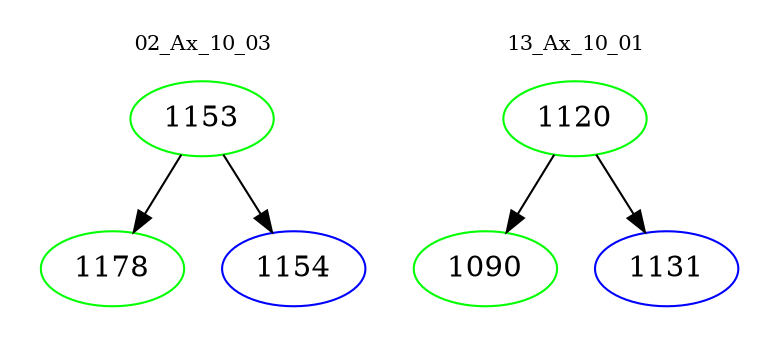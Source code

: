 digraph{
subgraph cluster_0 {
color = white
label = "02_Ax_10_03";
fontsize=10;
T0_1153 [label="1153", color="green"]
T0_1153 -> T0_1178 [color="black"]
T0_1178 [label="1178", color="green"]
T0_1153 -> T0_1154 [color="black"]
T0_1154 [label="1154", color="blue"]
}
subgraph cluster_1 {
color = white
label = "13_Ax_10_01";
fontsize=10;
T1_1120 [label="1120", color="green"]
T1_1120 -> T1_1090 [color="black"]
T1_1090 [label="1090", color="green"]
T1_1120 -> T1_1131 [color="black"]
T1_1131 [label="1131", color="blue"]
}
}
